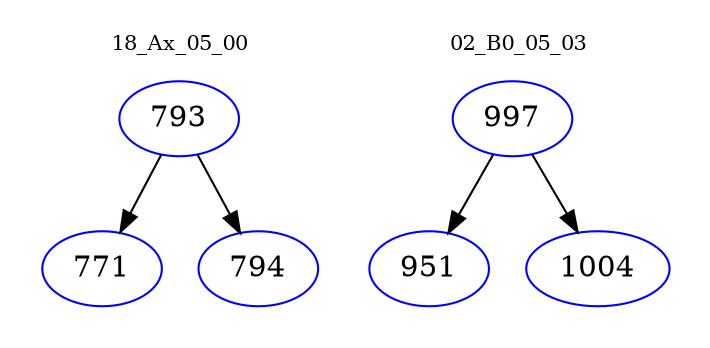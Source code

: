 digraph{
subgraph cluster_0 {
color = white
label = "18_Ax_05_00";
fontsize=10;
T0_793 [label="793", color="blue"]
T0_793 -> T0_771 [color="black"]
T0_771 [label="771", color="blue"]
T0_793 -> T0_794 [color="black"]
T0_794 [label="794", color="blue"]
}
subgraph cluster_1 {
color = white
label = "02_B0_05_03";
fontsize=10;
T1_997 [label="997", color="blue"]
T1_997 -> T1_951 [color="black"]
T1_951 [label="951", color="blue"]
T1_997 -> T1_1004 [color="black"]
T1_1004 [label="1004", color="blue"]
}
}
